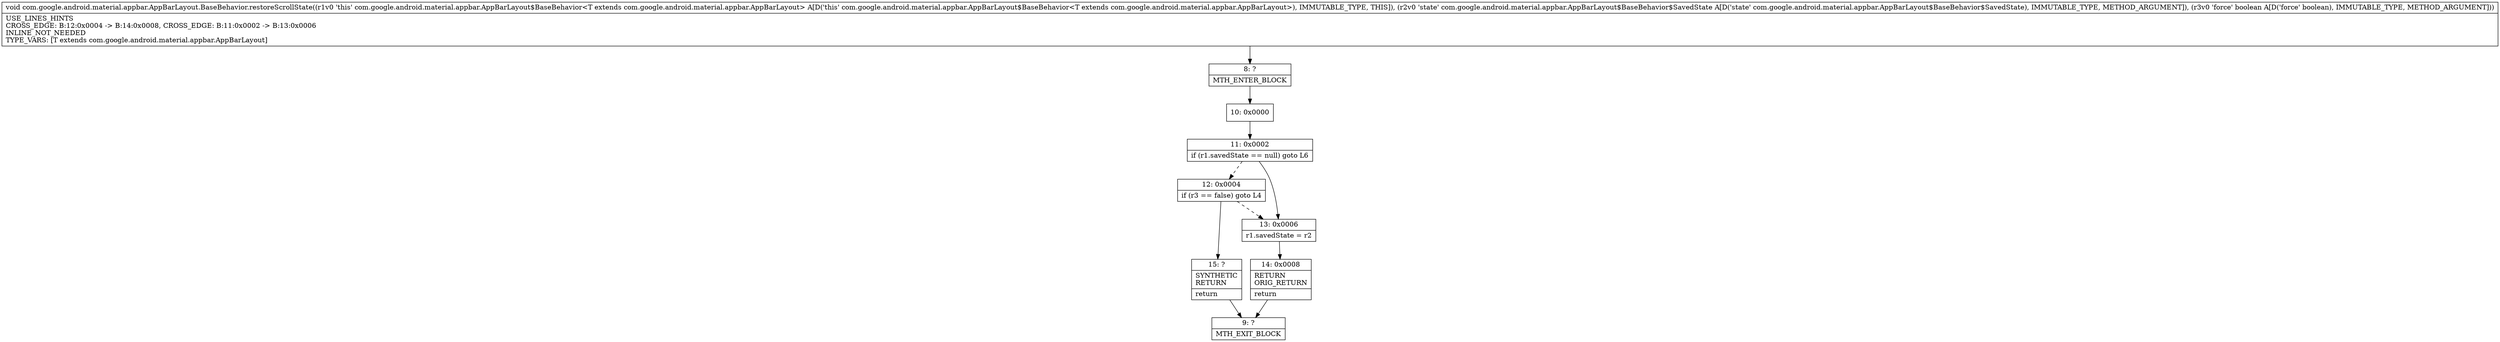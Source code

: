 digraph "CFG forcom.google.android.material.appbar.AppBarLayout.BaseBehavior.restoreScrollState(Lcom\/google\/android\/material\/appbar\/AppBarLayout$BaseBehavior$SavedState;Z)V" {
Node_8 [shape=record,label="{8\:\ ?|MTH_ENTER_BLOCK\l}"];
Node_10 [shape=record,label="{10\:\ 0x0000}"];
Node_11 [shape=record,label="{11\:\ 0x0002|if (r1.savedState == null) goto L6\l}"];
Node_12 [shape=record,label="{12\:\ 0x0004|if (r3 == false) goto L4\l}"];
Node_15 [shape=record,label="{15\:\ ?|SYNTHETIC\lRETURN\l|return\l}"];
Node_9 [shape=record,label="{9\:\ ?|MTH_EXIT_BLOCK\l}"];
Node_13 [shape=record,label="{13\:\ 0x0006|r1.savedState = r2\l}"];
Node_14 [shape=record,label="{14\:\ 0x0008|RETURN\lORIG_RETURN\l|return\l}"];
MethodNode[shape=record,label="{void com.google.android.material.appbar.AppBarLayout.BaseBehavior.restoreScrollState((r1v0 'this' com.google.android.material.appbar.AppBarLayout$BaseBehavior\<T extends com.google.android.material.appbar.AppBarLayout\> A[D('this' com.google.android.material.appbar.AppBarLayout$BaseBehavior\<T extends com.google.android.material.appbar.AppBarLayout\>), IMMUTABLE_TYPE, THIS]), (r2v0 'state' com.google.android.material.appbar.AppBarLayout$BaseBehavior$SavedState A[D('state' com.google.android.material.appbar.AppBarLayout$BaseBehavior$SavedState), IMMUTABLE_TYPE, METHOD_ARGUMENT]), (r3v0 'force' boolean A[D('force' boolean), IMMUTABLE_TYPE, METHOD_ARGUMENT]))  | USE_LINES_HINTS\lCROSS_EDGE: B:12:0x0004 \-\> B:14:0x0008, CROSS_EDGE: B:11:0x0002 \-\> B:13:0x0006\lINLINE_NOT_NEEDED\lTYPE_VARS: [T extends com.google.android.material.appbar.AppBarLayout]\l}"];
MethodNode -> Node_8;Node_8 -> Node_10;
Node_10 -> Node_11;
Node_11 -> Node_12[style=dashed];
Node_11 -> Node_13;
Node_12 -> Node_13[style=dashed];
Node_12 -> Node_15;
Node_15 -> Node_9;
Node_13 -> Node_14;
Node_14 -> Node_9;
}

